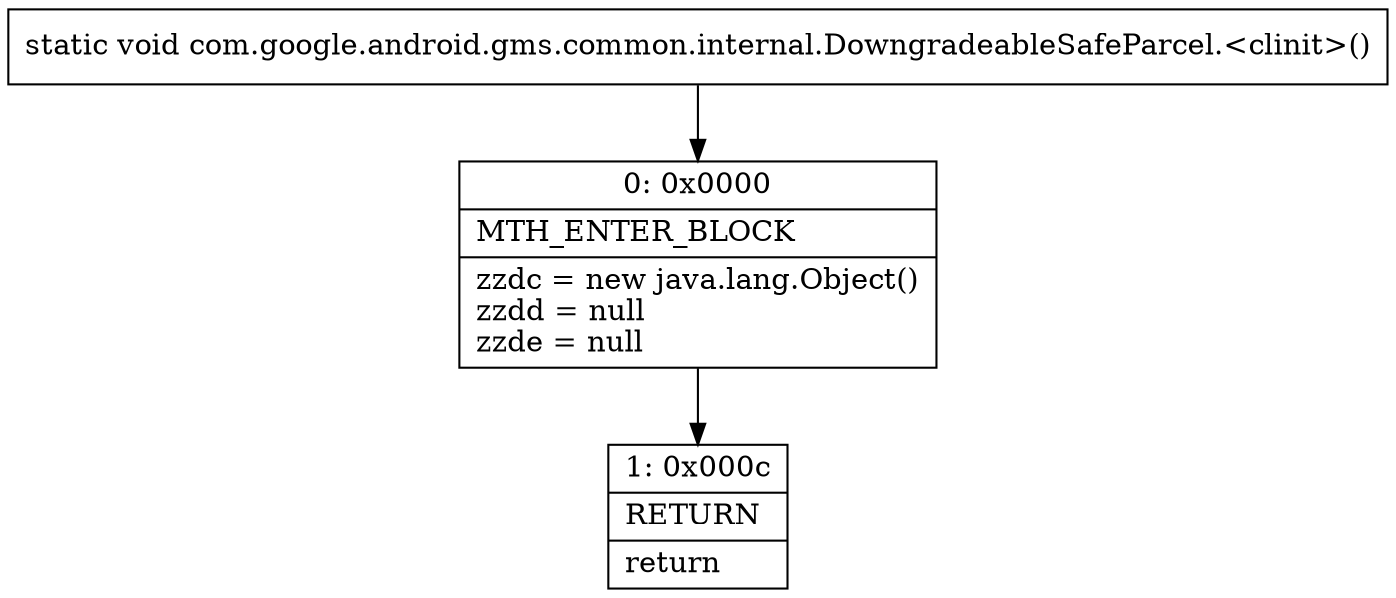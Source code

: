 digraph "CFG forcom.google.android.gms.common.internal.DowngradeableSafeParcel.\<clinit\>()V" {
Node_0 [shape=record,label="{0\:\ 0x0000|MTH_ENTER_BLOCK\l|zzdc = new java.lang.Object()\lzzdd = null\lzzde = null\l}"];
Node_1 [shape=record,label="{1\:\ 0x000c|RETURN\l|return\l}"];
MethodNode[shape=record,label="{static void com.google.android.gms.common.internal.DowngradeableSafeParcel.\<clinit\>() }"];
MethodNode -> Node_0;
Node_0 -> Node_1;
}

